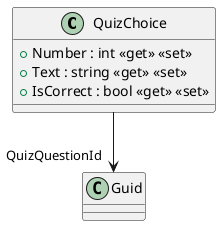 @startuml
class QuizChoice {
    + Number : int <<get>> <<set>>
    + Text : string <<get>> <<set>>
    + IsCorrect : bool <<get>> <<set>>
}
QuizChoice --> "QuizQuestionId" Guid
@enduml
